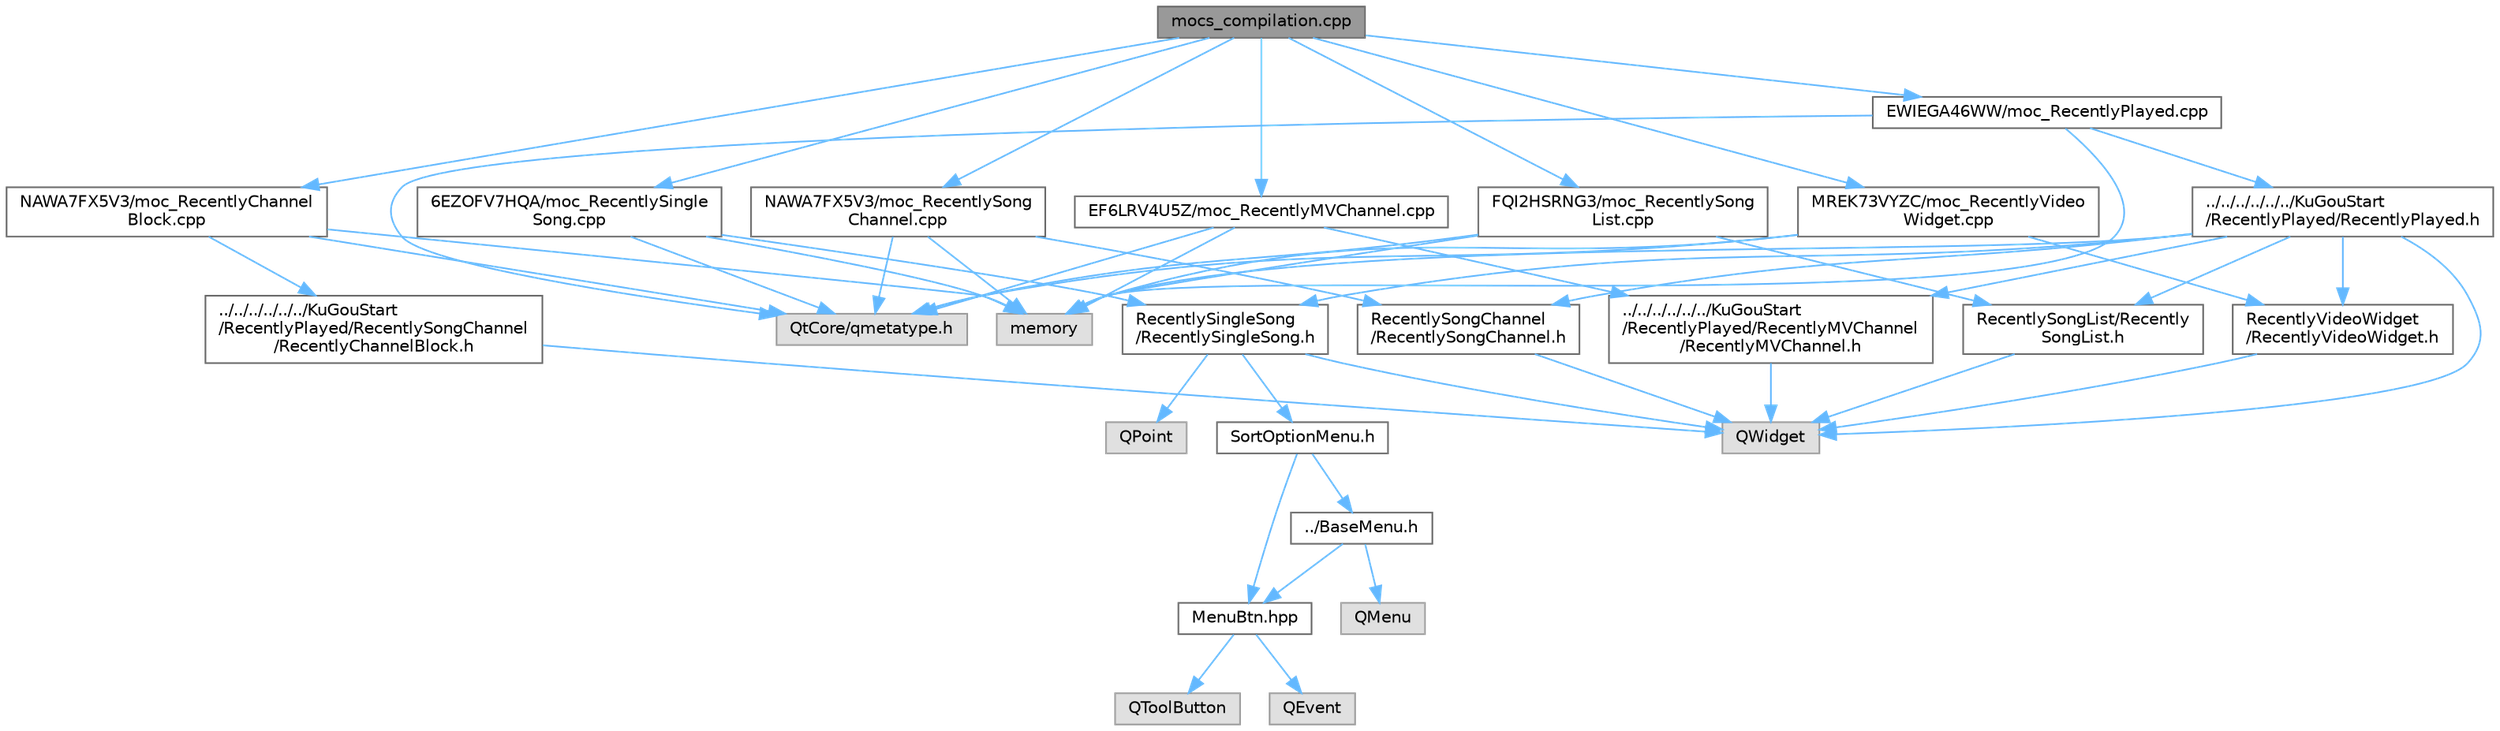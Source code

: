 digraph "mocs_compilation.cpp"
{
 // LATEX_PDF_SIZE
  bgcolor="transparent";
  edge [fontname=Helvetica,fontsize=10,labelfontname=Helvetica,labelfontsize=10];
  node [fontname=Helvetica,fontsize=10,shape=box,height=0.2,width=0.4];
  Node1 [id="Node000001",label="mocs_compilation.cpp",height=0.2,width=0.4,color="gray40", fillcolor="grey60", style="filled", fontcolor="black",tooltip=" "];
  Node1 -> Node2 [id="edge1_Node000001_Node000002",color="steelblue1",style="solid",tooltip=" "];
  Node2 [id="Node000002",label="EF6LRV4U5Z/moc_RecentlyMVChannel.cpp",height=0.2,width=0.4,color="grey40", fillcolor="white", style="filled",URL="$build_2_desktop___qt__6__6__2___min_g_w__64__bit-_release_2_ku_gou_start_2_recently_played_2_recc0bd7a0d20b0b5670d4d609d5397e3f9.html",tooltip=" "];
  Node2 -> Node3 [id="edge2_Node000002_Node000003",color="steelblue1",style="solid",tooltip=" "];
  Node3 [id="Node000003",label="../../../../../../KuGouStart\l/RecentlyPlayed/RecentlyMVChannel\l/RecentlyMVChannel.h",height=0.2,width=0.4,color="grey40", fillcolor="white", style="filled",URL="$_recently_m_v_channel_8h.html",tooltip="定义 RecentlyMVChannel 类，管理最近MV频道界面"];
  Node3 -> Node4 [id="edge3_Node000003_Node000004",color="steelblue1",style="solid",tooltip=" "];
  Node4 [id="Node000004",label="QWidget",height=0.2,width=0.4,color="grey60", fillcolor="#E0E0E0", style="filled",tooltip=" "];
  Node2 -> Node5 [id="edge4_Node000002_Node000005",color="steelblue1",style="solid",tooltip=" "];
  Node5 [id="Node000005",label="QtCore/qmetatype.h",height=0.2,width=0.4,color="grey60", fillcolor="#E0E0E0", style="filled",tooltip=" "];
  Node2 -> Node6 [id="edge5_Node000002_Node000006",color="steelblue1",style="solid",tooltip=" "];
  Node6 [id="Node000006",label="memory",height=0.2,width=0.4,color="grey60", fillcolor="#E0E0E0", style="filled",tooltip=" "];
  Node1 -> Node7 [id="edge6_Node000001_Node000007",color="steelblue1",style="solid",tooltip=" "];
  Node7 [id="Node000007",label="EWIEGA46WW/moc_RecentlyPlayed.cpp",height=0.2,width=0.4,color="grey40", fillcolor="white", style="filled",URL="$build_2_desktop___qt__6__6__2___min_g_w__64__bit-_release_2_ku_gou_start_2_recently_played_2_recb676058042bfaf1772907f8fd2f6f274.html",tooltip=" "];
  Node7 -> Node8 [id="edge7_Node000007_Node000008",color="steelblue1",style="solid",tooltip=" "];
  Node8 [id="Node000008",label="../../../../../../KuGouStart\l/RecentlyPlayed/RecentlyPlayed.h",height=0.2,width=0.4,color="grey40", fillcolor="white", style="filled",URL="$_recently_played_8h.html",tooltip="定义 RecentlyPlayed 类，管理最近播放界面"];
  Node8 -> Node9 [id="edge8_Node000008_Node000009",color="steelblue1",style="solid",tooltip=" "];
  Node9 [id="Node000009",label="RecentlySingleSong\l/RecentlySingleSong.h",height=0.2,width=0.4,color="grey40", fillcolor="white", style="filled",URL="$_recently_single_song_8h.html",tooltip="定义 RecentlySingleSong 类，管理最近单曲界面"];
  Node9 -> Node10 [id="edge9_Node000009_Node000010",color="steelblue1",style="solid",tooltip=" "];
  Node10 [id="Node000010",label="SortOptionMenu.h",height=0.2,width=0.4,color="grey40", fillcolor="white", style="filled",URL="$_sort_option_menu_8h.html",tooltip="定义 SortOptionMenu 类，提供歌曲排序选项菜单功能"];
  Node10 -> Node11 [id="edge10_Node000010_Node000011",color="steelblue1",style="solid",tooltip=" "];
  Node11 [id="Node000011",label="../BaseMenu.h",height=0.2,width=0.4,color="grey40", fillcolor="white", style="filled",URL="$_base_menu_8h.html",tooltip="定义 BaseMenu 类，提供菜单基类功能"];
  Node11 -> Node12 [id="edge11_Node000011_Node000012",color="steelblue1",style="solid",tooltip=" "];
  Node12 [id="Node000012",label="MenuBtn.hpp",height=0.2,width=0.4,color="grey40", fillcolor="white", style="filled",URL="$_menu_btn_8hpp.html",tooltip="定义 MenuBtn 类，提供自定义菜单按钮功能"];
  Node12 -> Node13 [id="edge12_Node000012_Node000013",color="steelblue1",style="solid",tooltip=" "];
  Node13 [id="Node000013",label="QToolButton",height=0.2,width=0.4,color="grey60", fillcolor="#E0E0E0", style="filled",tooltip=" "];
  Node12 -> Node14 [id="edge13_Node000012_Node000014",color="steelblue1",style="solid",tooltip=" "];
  Node14 [id="Node000014",label="QEvent",height=0.2,width=0.4,color="grey60", fillcolor="#E0E0E0", style="filled",tooltip=" "];
  Node11 -> Node15 [id="edge14_Node000011_Node000015",color="steelblue1",style="solid",tooltip=" "];
  Node15 [id="Node000015",label="QMenu",height=0.2,width=0.4,color="grey60", fillcolor="#E0E0E0", style="filled",tooltip=" "];
  Node10 -> Node12 [id="edge15_Node000010_Node000012",color="steelblue1",style="solid",tooltip=" "];
  Node9 -> Node4 [id="edge16_Node000009_Node000004",color="steelblue1",style="solid",tooltip=" "];
  Node9 -> Node16 [id="edge17_Node000009_Node000016",color="steelblue1",style="solid",tooltip=" "];
  Node16 [id="Node000016",label="QPoint",height=0.2,width=0.4,color="grey60", fillcolor="#E0E0E0", style="filled",tooltip=" "];
  Node8 -> Node17 [id="edge18_Node000008_Node000017",color="steelblue1",style="solid",tooltip=" "];
  Node17 [id="Node000017",label="RecentlySongList/Recently\lSongList.h",height=0.2,width=0.4,color="grey40", fillcolor="white", style="filled",URL="$_recently_song_list_8h.html",tooltip="定义 RecentlySongList 类，管理最近歌单界面"];
  Node17 -> Node4 [id="edge19_Node000017_Node000004",color="steelblue1",style="solid",tooltip=" "];
  Node8 -> Node18 [id="edge20_Node000008_Node000018",color="steelblue1",style="solid",tooltip=" "];
  Node18 [id="Node000018",label="RecentlyVideoWidget\l/RecentlyVideoWidget.h",height=0.2,width=0.4,color="grey40", fillcolor="white", style="filled",URL="$_recently_video_widget_8h.html",tooltip="定义 RecentlyVideoWidget 类，管理最近视频界面"];
  Node18 -> Node4 [id="edge21_Node000018_Node000004",color="steelblue1",style="solid",tooltip=" "];
  Node8 -> Node19 [id="edge22_Node000008_Node000019",color="steelblue1",style="solid",tooltip=" "];
  Node19 [id="Node000019",label="RecentlySongChannel\l/RecentlySongChannel.h",height=0.2,width=0.4,color="grey40", fillcolor="white", style="filled",URL="$_recently_song_channel_8h.html",tooltip="定义 RecentlySongChannel 类，管理最近歌曲频道界面"];
  Node19 -> Node4 [id="edge23_Node000019_Node000004",color="steelblue1",style="solid",tooltip=" "];
  Node8 -> Node3 [id="edge24_Node000008_Node000003",color="steelblue1",style="solid",tooltip=" "];
  Node8 -> Node4 [id="edge25_Node000008_Node000004",color="steelblue1",style="solid",tooltip=" "];
  Node8 -> Node6 [id="edge26_Node000008_Node000006",color="steelblue1",style="solid",tooltip=" "];
  Node7 -> Node5 [id="edge27_Node000007_Node000005",color="steelblue1",style="solid",tooltip=" "];
  Node7 -> Node6 [id="edge28_Node000007_Node000006",color="steelblue1",style="solid",tooltip=" "];
  Node1 -> Node20 [id="edge29_Node000001_Node000020",color="steelblue1",style="solid",tooltip=" "];
  Node20 [id="Node000020",label="6EZOFV7HQA/moc_RecentlySingle\lSong.cpp",height=0.2,width=0.4,color="grey40", fillcolor="white", style="filled",URL="$build_2_desktop___qt__6__6__2___min_g_w__64__bit-_release_2_ku_gou_start_2_recently_played_2_rec80e8fdab9186fae2795a18576fc8433b.html",tooltip=" "];
  Node20 -> Node9 [id="edge30_Node000020_Node000009",color="steelblue1",style="solid",tooltip=" "];
  Node20 -> Node5 [id="edge31_Node000020_Node000005",color="steelblue1",style="solid",tooltip=" "];
  Node20 -> Node6 [id="edge32_Node000020_Node000006",color="steelblue1",style="solid",tooltip=" "];
  Node1 -> Node21 [id="edge33_Node000001_Node000021",color="steelblue1",style="solid",tooltip=" "];
  Node21 [id="Node000021",label="NAWA7FX5V3/moc_RecentlyChannel\lBlock.cpp",height=0.2,width=0.4,color="grey40", fillcolor="white", style="filled",URL="$build_2_desktop___qt__6__6__2___min_g_w__64__bit-_release_2_ku_gou_start_2_recently_played_2_recf67aac3257298455eb47ab85e22bfee7.html",tooltip=" "];
  Node21 -> Node22 [id="edge34_Node000021_Node000022",color="steelblue1",style="solid",tooltip=" "];
  Node22 [id="Node000022",label="../../../../../../KuGouStart\l/RecentlyPlayed/RecentlySongChannel\l/RecentlyChannelBlock.h",height=0.2,width=0.4,color="grey40", fillcolor="white", style="filled",URL="$_recently_channel_block_8h.html",tooltip="定义 RecentlyChannelBlock 类，管理最近频道块"];
  Node22 -> Node4 [id="edge35_Node000022_Node000004",color="steelblue1",style="solid",tooltip=" "];
  Node21 -> Node5 [id="edge36_Node000021_Node000005",color="steelblue1",style="solid",tooltip=" "];
  Node21 -> Node6 [id="edge37_Node000021_Node000006",color="steelblue1",style="solid",tooltip=" "];
  Node1 -> Node23 [id="edge38_Node000001_Node000023",color="steelblue1",style="solid",tooltip=" "];
  Node23 [id="Node000023",label="NAWA7FX5V3/moc_RecentlySong\lChannel.cpp",height=0.2,width=0.4,color="grey40", fillcolor="white", style="filled",URL="$build_2_desktop___qt__6__6__2___min_g_w__64__bit-_release_2_ku_gou_start_2_recently_played_2_rec50f9e5b34d2e013fa82fd81433a8e46b.html",tooltip=" "];
  Node23 -> Node19 [id="edge39_Node000023_Node000019",color="steelblue1",style="solid",tooltip=" "];
  Node23 -> Node5 [id="edge40_Node000023_Node000005",color="steelblue1",style="solid",tooltip=" "];
  Node23 -> Node6 [id="edge41_Node000023_Node000006",color="steelblue1",style="solid",tooltip=" "];
  Node1 -> Node24 [id="edge42_Node000001_Node000024",color="steelblue1",style="solid",tooltip=" "];
  Node24 [id="Node000024",label="FQI2HSRNG3/moc_RecentlySong\lList.cpp",height=0.2,width=0.4,color="grey40", fillcolor="white", style="filled",URL="$build_2_desktop___qt__6__6__2___min_g_w__64__bit-_release_2_ku_gou_start_2_recently_played_2_recfb02e202b4f04f44ed88b591127ea495.html",tooltip=" "];
  Node24 -> Node17 [id="edge43_Node000024_Node000017",color="steelblue1",style="solid",tooltip=" "];
  Node24 -> Node5 [id="edge44_Node000024_Node000005",color="steelblue1",style="solid",tooltip=" "];
  Node24 -> Node6 [id="edge45_Node000024_Node000006",color="steelblue1",style="solid",tooltip=" "];
  Node1 -> Node25 [id="edge46_Node000001_Node000025",color="steelblue1",style="solid",tooltip=" "];
  Node25 [id="Node000025",label="MREK73VYZC/moc_RecentlyVideo\lWidget.cpp",height=0.2,width=0.4,color="grey40", fillcolor="white", style="filled",URL="$build_2_desktop___qt__6__6__2___min_g_w__64__bit-_release_2_ku_gou_start_2_recently_played_2_rec3434947d81ed2ff235ce87c94f266942.html",tooltip=" "];
  Node25 -> Node18 [id="edge47_Node000025_Node000018",color="steelblue1",style="solid",tooltip=" "];
  Node25 -> Node5 [id="edge48_Node000025_Node000005",color="steelblue1",style="solid",tooltip=" "];
  Node25 -> Node6 [id="edge49_Node000025_Node000006",color="steelblue1",style="solid",tooltip=" "];
}
